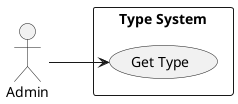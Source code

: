@startuml TypeSubSystem

left to right direction

skinparam Monochrome true
skinparam Shadowing false
skinparam packageStyle rectangle

actor Admin

rectangle "Type System" {
    Admin --> (Get Type)
}

@enduml